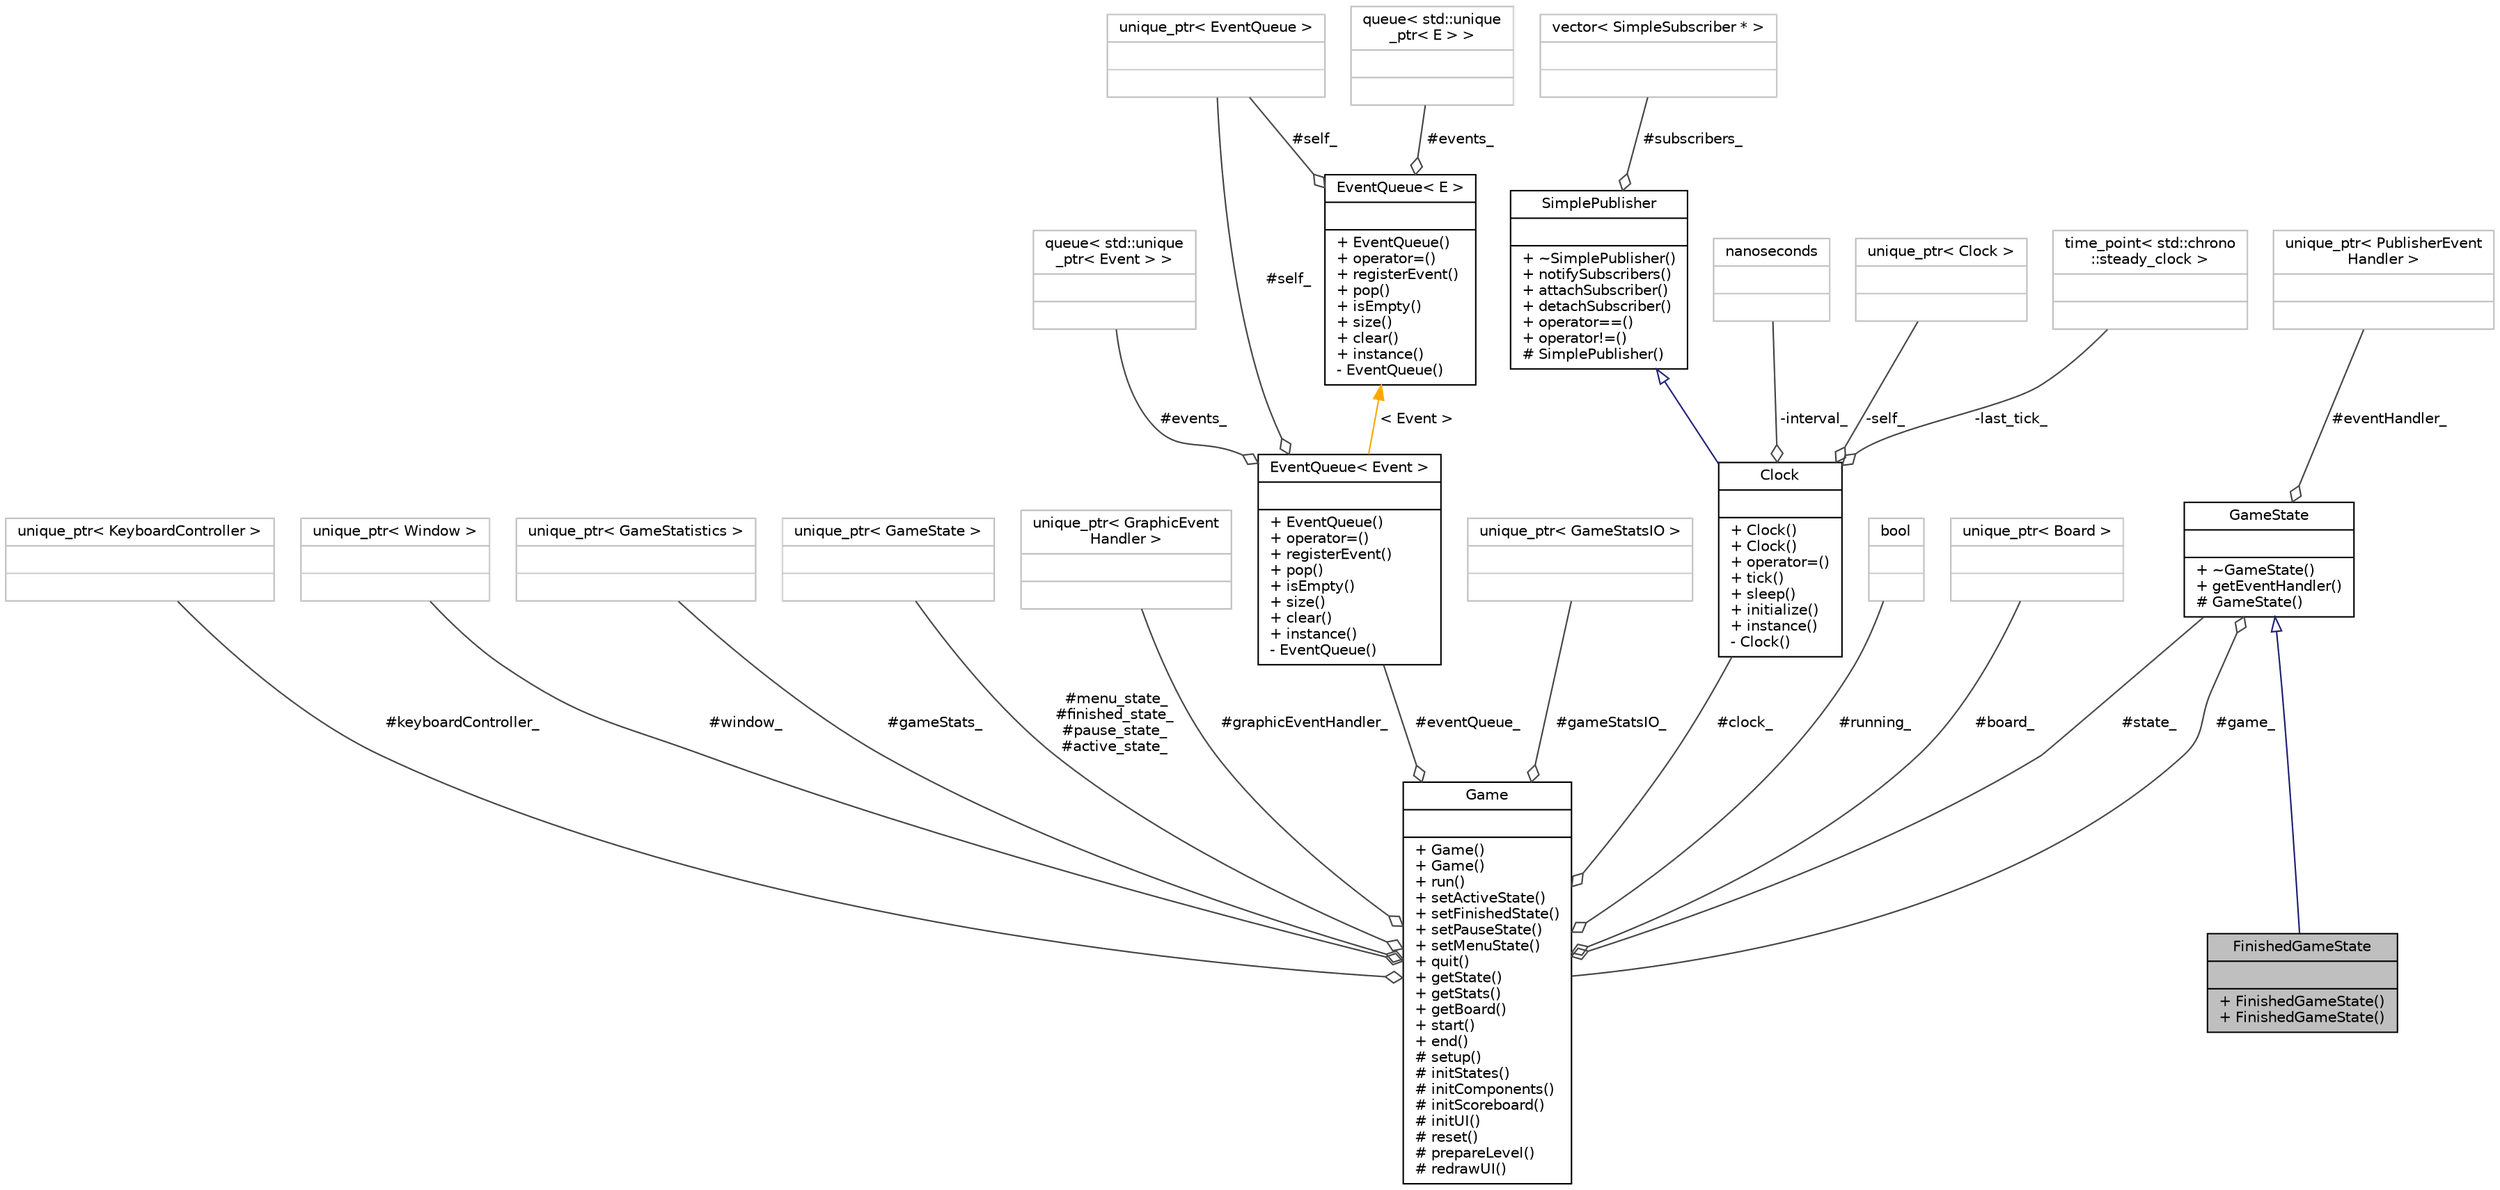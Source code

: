 digraph "FinishedGameState"
{
 // INTERACTIVE_SVG=YES
 // LATEX_PDF_SIZE
  bgcolor="transparent";
  edge [fontname="Helvetica",fontsize="10",labelfontname="Helvetica",labelfontsize="10"];
  node [fontname="Helvetica",fontsize="10",shape=record];
  Node1 [label="{FinishedGameState\n||+ FinishedGameState()\l+ FinishedGameState()\l}",height=0.2,width=0.4,color="black", fillcolor="grey75", style="filled", fontcolor="black",tooltip=" "];
  Node2 -> Node1 [dir="back",color="midnightblue",fontsize="10",style="solid",arrowtail="onormal",fontname="Helvetica"];
  Node2 [label="{GameState\n||+ ~GameState()\l+ getEventHandler()\l# GameState()\l}",height=0.2,width=0.4,color="black",URL="$class_game_state.html",tooltip=" "];
  Node3 -> Node2 [color="grey25",fontsize="10",style="solid",label=" #game_" ,arrowhead="odiamond",fontname="Helvetica"];
  Node3 [label="{Game\n||+ Game()\l+ Game()\l+ run()\l+ setActiveState()\l+ setFinishedState()\l+ setPauseState()\l+ setMenuState()\l+ quit()\l+ getState()\l+ getStats()\l+ getBoard()\l+ start()\l+ end()\l# setup()\l# initStates()\l# initComponents()\l# initScoreboard()\l# initUI()\l# reset()\l# prepareLevel()\l# redrawUI()\l}",height=0.2,width=0.4,color="black",URL="$class_game.html",tooltip=" "];
  Node4 -> Node3 [color="grey25",fontsize="10",style="solid",label=" #keyboardController_" ,arrowhead="odiamond",fontname="Helvetica"];
  Node4 [label="{unique_ptr\< KeyboardController \>\n||}",height=0.2,width=0.4,color="grey75",tooltip=" "];
  Node5 -> Node3 [color="grey25",fontsize="10",style="solid",label=" #window_" ,arrowhead="odiamond",fontname="Helvetica"];
  Node5 [label="{unique_ptr\< Window \>\n||}",height=0.2,width=0.4,color="grey75",tooltip=" "];
  Node6 -> Node3 [color="grey25",fontsize="10",style="solid",label=" #gameStats_" ,arrowhead="odiamond",fontname="Helvetica"];
  Node6 [label="{unique_ptr\< GameStatistics \>\n||}",height=0.2,width=0.4,color="grey75",tooltip=" "];
  Node7 -> Node3 [color="grey25",fontsize="10",style="solid",label=" #menu_state_\n#finished_state_\n#pause_state_\n#active_state_" ,arrowhead="odiamond",fontname="Helvetica"];
  Node7 [label="{unique_ptr\< GameState \>\n||}",height=0.2,width=0.4,color="grey75",tooltip=" "];
  Node8 -> Node3 [color="grey25",fontsize="10",style="solid",label=" #graphicEventHandler_" ,arrowhead="odiamond",fontname="Helvetica"];
  Node8 [label="{unique_ptr\< GraphicEvent\lHandler \>\n||}",height=0.2,width=0.4,color="grey75",tooltip=" "];
  Node9 -> Node3 [color="grey25",fontsize="10",style="solid",label=" #eventQueue_" ,arrowhead="odiamond",fontname="Helvetica"];
  Node9 [label="{EventQueue\< Event \>\n||+ EventQueue()\l+ operator=()\l+ registerEvent()\l+ pop()\l+ isEmpty()\l+ size()\l+ clear()\l+ instance()\l- EventQueue()\l}",height=0.2,width=0.4,color="black",URL="$class_event_queue.html",tooltip=" "];
  Node10 -> Node9 [color="grey25",fontsize="10",style="solid",label=" #events_" ,arrowhead="odiamond",fontname="Helvetica"];
  Node10 [label="{queue\< std::unique\l_ptr\< Event \> \>\n||}",height=0.2,width=0.4,color="grey75",tooltip=" "];
  Node11 -> Node9 [color="grey25",fontsize="10",style="solid",label=" #self_" ,arrowhead="odiamond",fontname="Helvetica"];
  Node11 [label="{unique_ptr\< EventQueue \>\n||}",height=0.2,width=0.4,color="grey75",tooltip=" "];
  Node12 -> Node9 [dir="back",color="orange",fontsize="10",style="solid",label=" \< Event \>" ,fontname="Helvetica"];
  Node12 [label="{EventQueue\< E \>\n||+ EventQueue()\l+ operator=()\l+ registerEvent()\l+ pop()\l+ isEmpty()\l+ size()\l+ clear()\l+ instance()\l- EventQueue()\l}",height=0.2,width=0.4,color="black",URL="$class_event_queue.html",tooltip="Singleton class wrapper for std::queue<E>."];
  Node13 -> Node12 [color="grey25",fontsize="10",style="solid",label=" #events_" ,arrowhead="odiamond",fontname="Helvetica"];
  Node13 [label="{queue\< std::unique\l_ptr\< E \> \>\n||}",height=0.2,width=0.4,color="grey75",tooltip=" "];
  Node11 -> Node12 [color="grey25",fontsize="10",style="solid",label=" #self_" ,arrowhead="odiamond",fontname="Helvetica"];
  Node14 -> Node3 [color="grey25",fontsize="10",style="solid",label=" #gameStatsIO_" ,arrowhead="odiamond",fontname="Helvetica"];
  Node14 [label="{unique_ptr\< GameStatsIO \>\n||}",height=0.2,width=0.4,color="grey75",tooltip=" "];
  Node15 -> Node3 [color="grey25",fontsize="10",style="solid",label=" #clock_" ,arrowhead="odiamond",fontname="Helvetica"];
  Node15 [label="{Clock\n||+ Clock()\l+ Clock()\l+ operator=()\l+ tick()\l+ sleep()\l+ initialize()\l+ instance()\l- Clock()\l}",height=0.2,width=0.4,color="black",URL="$class_clock.html",tooltip="Represents an externally controlled clock running at a given frequency."];
  Node16 -> Node15 [dir="back",color="midnightblue",fontsize="10",style="solid",arrowtail="onormal",fontname="Helvetica"];
  Node16 [label="{SimplePublisher\n||+ ~SimplePublisher()\l+ notifySubscribers()\l+ attachSubscriber()\l+ detachSubscriber()\l+ operator==()\l+ operator!=()\l# SimplePublisher()\l}",height=0.2,width=0.4,color="black",URL="$class_simple_publisher.html",tooltip=" "];
  Node17 -> Node16 [color="grey25",fontsize="10",style="solid",label=" #subscribers_" ,arrowhead="odiamond",fontname="Helvetica"];
  Node17 [label="{vector\< SimpleSubscriber * \>\n||}",height=0.2,width=0.4,color="grey75",tooltip=" "];
  Node18 -> Node15 [color="grey25",fontsize="10",style="solid",label=" -interval_" ,arrowhead="odiamond",fontname="Helvetica"];
  Node18 [label="{nanoseconds\n||}",height=0.2,width=0.4,color="grey75",tooltip=" "];
  Node19 -> Node15 [color="grey25",fontsize="10",style="solid",label=" -self_" ,arrowhead="odiamond",fontname="Helvetica"];
  Node19 [label="{unique_ptr\< Clock \>\n||}",height=0.2,width=0.4,color="grey75",tooltip=" "];
  Node20 -> Node15 [color="grey25",fontsize="10",style="solid",label=" -last_tick_" ,arrowhead="odiamond",fontname="Helvetica"];
  Node20 [label="{time_point\< std::chrono\l::steady_clock \>\n||}",height=0.2,width=0.4,color="grey75",tooltip=" "];
  Node21 -> Node3 [color="grey25",fontsize="10",style="solid",label=" #running_" ,arrowhead="odiamond",fontname="Helvetica"];
  Node21 [label="{bool\n||}",height=0.2,width=0.4,color="grey75",tooltip=" "];
  Node22 -> Node3 [color="grey25",fontsize="10",style="solid",label=" #board_" ,arrowhead="odiamond",fontname="Helvetica"];
  Node22 [label="{unique_ptr\< Board \>\n||}",height=0.2,width=0.4,color="grey75",tooltip=" "];
  Node2 -> Node3 [color="grey25",fontsize="10",style="solid",label=" #state_" ,arrowhead="odiamond",fontname="Helvetica"];
  Node23 -> Node2 [color="grey25",fontsize="10",style="solid",label=" #eventHandler_" ,arrowhead="odiamond",fontname="Helvetica"];
  Node23 [label="{unique_ptr\< PublisherEvent\lHandler \>\n||}",height=0.2,width=0.4,color="grey75",tooltip=" "];
}
